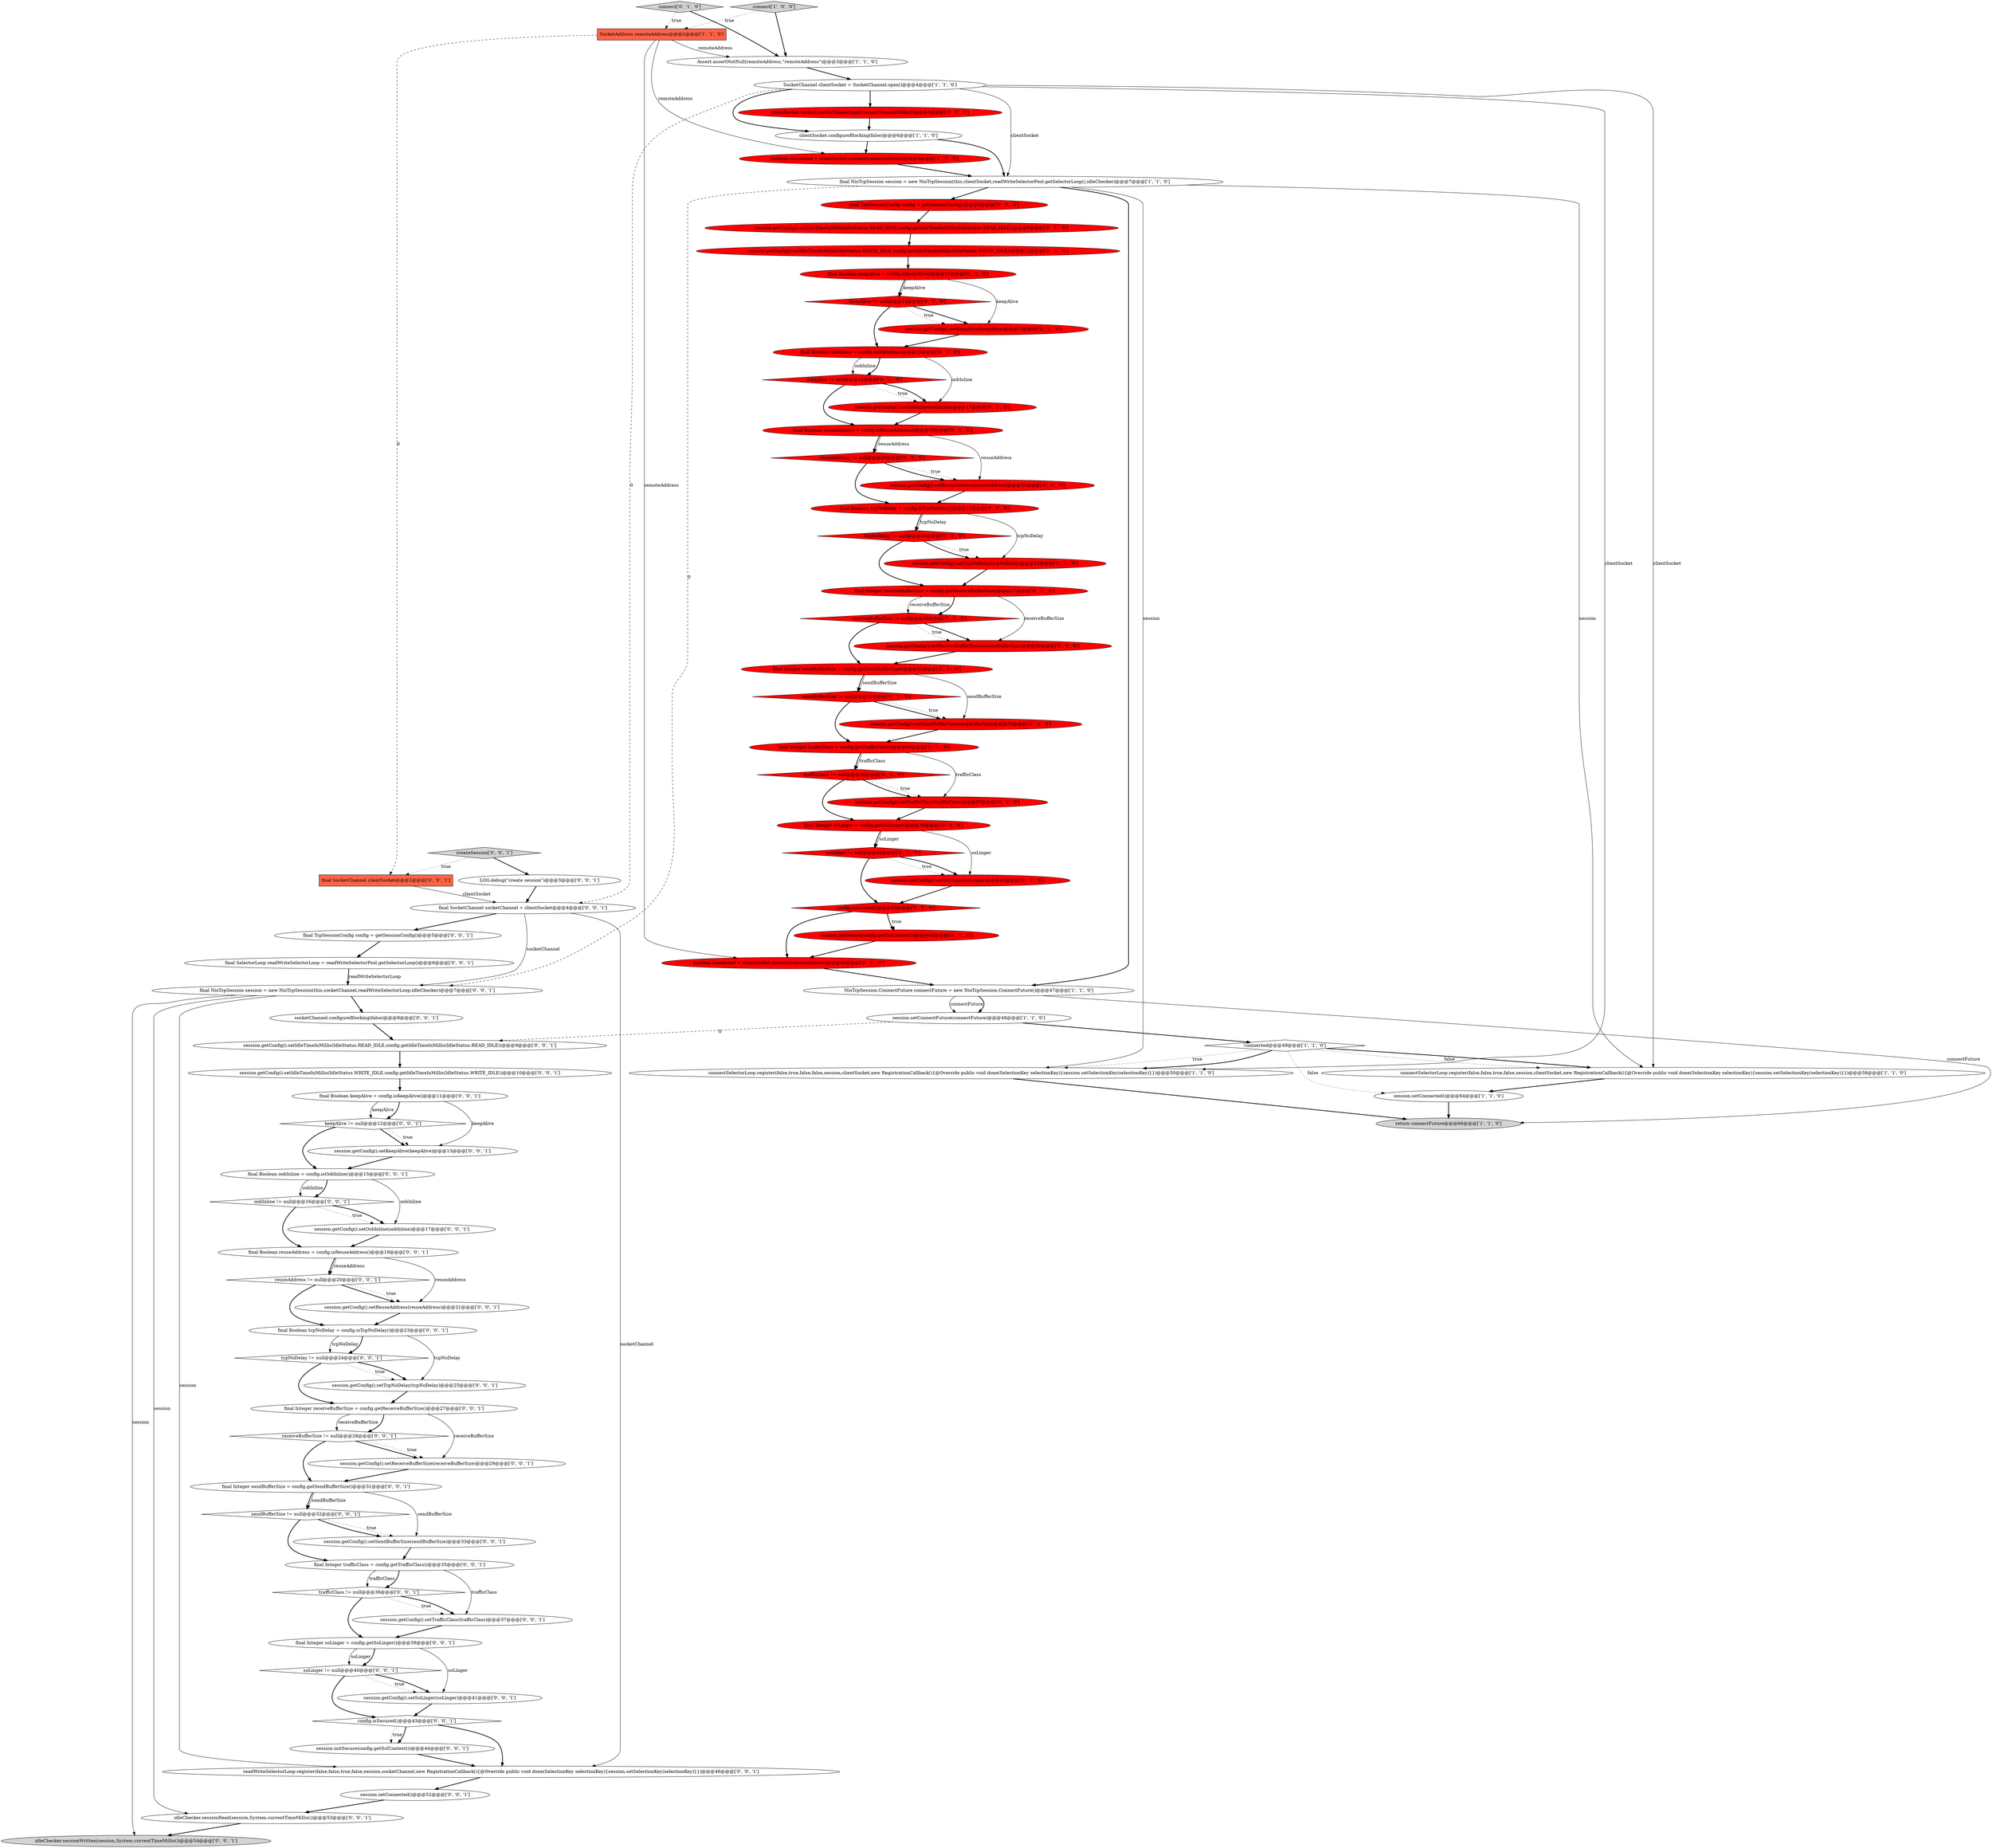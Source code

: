 digraph {
15 [style = filled, label = "session.getConfig().setSoLinger(soLinger)@@@41@@@['0', '1', '0']", fillcolor = red, shape = ellipse image = "AAA1AAABBB2BBB"];
45 [style = filled, label = "reuseAddress != null@@@20@@@['0', '1', '0']", fillcolor = red, shape = diamond image = "AAA1AAABBB2BBB"];
39 [style = filled, label = "keepAlive != null@@@12@@@['0', '1', '0']", fillcolor = red, shape = diamond image = "AAA1AAABBB2BBB"];
80 [style = filled, label = "oobInline != null@@@16@@@['0', '0', '1']", fillcolor = white, shape = diamond image = "AAA0AAABBB3BBB"];
21 [style = filled, label = "session.getConfig().setTrafficClass(trafficClass)@@@37@@@['0', '1', '0']", fillcolor = red, shape = ellipse image = "AAA1AAABBB2BBB"];
19 [style = filled, label = "session.getConfig().setOobInline(oobInline)@@@17@@@['0', '1', '0']", fillcolor = red, shape = ellipse image = "AAA1AAABBB2BBB"];
50 [style = filled, label = "idleChecker.sessionRead(session,System.currentTimeMillis())@@@53@@@['0', '0', '1']", fillcolor = white, shape = ellipse image = "AAA0AAABBB3BBB"];
62 [style = filled, label = "session.initSecure(config.getSslContext())@@@44@@@['0', '0', '1']", fillcolor = white, shape = ellipse image = "AAA0AAABBB3BBB"];
58 [style = filled, label = "createSession['0', '0', '1']", fillcolor = lightgray, shape = diamond image = "AAA0AAABBB3BBB"];
71 [style = filled, label = "keepAlive != null@@@12@@@['0', '0', '1']", fillcolor = white, shape = diamond image = "AAA0AAABBB3BBB"];
2 [style = filled, label = "boolean connected = clientSocket.connect(remoteAddress)@@@6@@@['1', '0', '0']", fillcolor = red, shape = ellipse image = "AAA1AAABBB1BBB"];
1 [style = filled, label = "session.setConnectFuture(connectFuture)@@@48@@@['1', '1', '0']", fillcolor = white, shape = ellipse image = "AAA0AAABBB1BBB"];
63 [style = filled, label = "session.getConfig().setReceiveBufferSize(receiveBufferSize)@@@29@@@['0', '0', '1']", fillcolor = white, shape = ellipse image = "AAA0AAABBB3BBB"];
11 [style = filled, label = "final NioTcpSession session = new NioTcpSession(this,clientSocket,readWriteSelectorPool.getSelectorLoop(),idleChecker)@@@7@@@['1', '1', '0']", fillcolor = white, shape = ellipse image = "AAA0AAABBB1BBB"];
53 [style = filled, label = "readWriteSelectorLoop.register(false,false,true,false,session,socketChannel,new RegistrationCallback(){@Override public void done(SelectionKey selectionKey){session.setSelectionKey(selectionKey)}})@@@46@@@['0', '0', '1']", fillcolor = white, shape = ellipse image = "AAA0AAABBB3BBB"];
40 [style = filled, label = "final Integer trafficClass = config.getTrafficClass()@@@35@@@['0', '1', '0']", fillcolor = red, shape = ellipse image = "AAA1AAABBB2BBB"];
56 [style = filled, label = "tcpNoDelay != null@@@24@@@['0', '0', '1']", fillcolor = white, shape = diamond image = "AAA0AAABBB3BBB"];
69 [style = filled, label = "config.isSecured()@@@43@@@['0', '0', '1']", fillcolor = white, shape = diamond image = "AAA0AAABBB3BBB"];
55 [style = filled, label = "final NioTcpSession session = new NioTcpSession(this,socketChannel,readWriteSelectorLoop,idleChecker)@@@7@@@['0', '0', '1']", fillcolor = white, shape = ellipse image = "AAA0AAABBB3BBB"];
6 [style = filled, label = "NioTcpSession.ConnectFuture connectFuture = new NioTcpSession.ConnectFuture()@@@47@@@['1', '1', '0']", fillcolor = white, shape = ellipse image = "AAA0AAABBB1BBB"];
8 [style = filled, label = "connectSelectorLoop.register(false,false,true,false,session,clientSocket,new RegistrationCallback(){@Override public void done(SelectionKey selectionKey){session.setSelectionKey(selectionKey)}})@@@58@@@['1', '1', '0']", fillcolor = white, shape = ellipse image = "AAA0AAABBB1BBB"];
38 [style = filled, label = "session.getConfig().setSendBufferSize(sendBufferSize)@@@33@@@['0', '1', '0']", fillcolor = red, shape = ellipse image = "AAA1AAABBB2BBB"];
7 [style = filled, label = "connect['1', '0', '0']", fillcolor = lightgray, shape = diamond image = "AAA0AAABBB1BBB"];
42 [style = filled, label = "connect['0', '1', '0']", fillcolor = lightgray, shape = diamond image = "AAA0AAABBB2BBB"];
17 [style = filled, label = "final TcpSessionConfig config = getSessionConfig()@@@8@@@['0', '1', '0']", fillcolor = red, shape = ellipse image = "AAA1AAABBB2BBB"];
4 [style = filled, label = "return connectFuture@@@66@@@['1', '1', '0']", fillcolor = lightgray, shape = ellipse image = "AAA0AAABBB1BBB"];
49 [style = filled, label = "final Integer receiveBufferSize = config.getReceiveBufferSize()@@@27@@@['0', '0', '1']", fillcolor = white, shape = ellipse image = "AAA0AAABBB3BBB"];
81 [style = filled, label = "session.getConfig().setSendBufferSize(sendBufferSize)@@@33@@@['0', '0', '1']", fillcolor = white, shape = ellipse image = "AAA0AAABBB3BBB"];
79 [style = filled, label = "final Boolean oobInline = config.isOobInline()@@@15@@@['0', '0', '1']", fillcolor = white, shape = ellipse image = "AAA0AAABBB3BBB"];
75 [style = filled, label = "soLinger != null@@@40@@@['0', '0', '1']", fillcolor = white, shape = diamond image = "AAA0AAABBB3BBB"];
28 [style = filled, label = "final Boolean tcpNoDelay = config.isTcpNoDelay()@@@23@@@['0', '1', '0']", fillcolor = red, shape = ellipse image = "AAA1AAABBB2BBB"];
48 [style = filled, label = "session.getConfig().setTcpNoDelay(tcpNoDelay)@@@25@@@['0', '0', '1']", fillcolor = white, shape = ellipse image = "AAA0AAABBB3BBB"];
24 [style = filled, label = "final Boolean keepAlive = config.isKeepAlive()@@@11@@@['0', '1', '0']", fillcolor = red, shape = ellipse image = "AAA1AAABBB2BBB"];
77 [style = filled, label = "session.getConfig().setOobInline(oobInline)@@@17@@@['0', '0', '1']", fillcolor = white, shape = ellipse image = "AAA0AAABBB3BBB"];
5 [style = filled, label = "Assert.assertNotNull(remoteAddress,\"remoteAddress\")@@@3@@@['1', '1', '0']", fillcolor = white, shape = ellipse image = "AAA0AAABBB1BBB"];
60 [style = filled, label = "session.getConfig().setIdleTimeInMillis(IdleStatus.WRITE_IDLE,config.getIdleTimeInMillis(IdleStatus.WRITE_IDLE))@@@10@@@['0', '0', '1']", fillcolor = white, shape = ellipse image = "AAA0AAABBB3BBB"];
14 [style = filled, label = "tcpNoDelay != null@@@24@@@['0', '1', '0']", fillcolor = red, shape = diamond image = "AAA1AAABBB2BBB"];
51 [style = filled, label = "trafficClass != null@@@36@@@['0', '0', '1']", fillcolor = white, shape = diamond image = "AAA0AAABBB3BBB"];
67 [style = filled, label = "final Integer soLinger = config.getSoLinger()@@@39@@@['0', '0', '1']", fillcolor = white, shape = ellipse image = "AAA0AAABBB3BBB"];
54 [style = filled, label = "final SocketChannel socketChannel = clientSocket@@@4@@@['0', '0', '1']", fillcolor = white, shape = ellipse image = "AAA0AAABBB3BBB"];
31 [style = filled, label = "sendBufferSize != null@@@32@@@['0', '1', '0']", fillcolor = red, shape = diamond image = "AAA1AAABBB2BBB"];
10 [style = filled, label = "clientSocket.configureBlocking(false)@@@6@@@['1', '1', '0']", fillcolor = white, shape = ellipse image = "AAA0AAABBB1BBB"];
12 [style = filled, label = "SocketChannel clientSocket = SocketChannel.open()@@@4@@@['1', '1', '0']", fillcolor = white, shape = ellipse image = "AAA0AAABBB1BBB"];
44 [style = filled, label = "session.getConfig().setTcpNoDelay(tcpNoDelay)@@@25@@@['0', '1', '0']", fillcolor = red, shape = ellipse image = "AAA1AAABBB2BBB"];
9 [style = filled, label = "SocketAddress remoteAddress@@@2@@@['1', '1', '0']", fillcolor = tomato, shape = box image = "AAA0AAABBB1BBB"];
23 [style = filled, label = "session.getConfig().setKeepAlive(keepAlive)@@@13@@@['0', '1', '0']", fillcolor = red, shape = ellipse image = "AAA1AAABBB2BBB"];
35 [style = filled, label = "boolean connected = clientSocket.connect(remoteAddress)@@@46@@@['0', '1', '0']", fillcolor = red, shape = ellipse image = "AAA1AAABBB2BBB"];
73 [style = filled, label = "LOG.debug(\"create session\")@@@3@@@['0', '0', '1']", fillcolor = white, shape = ellipse image = "AAA0AAABBB3BBB"];
85 [style = filled, label = "final Integer trafficClass = config.getTrafficClass()@@@35@@@['0', '0', '1']", fillcolor = white, shape = ellipse image = "AAA0AAABBB3BBB"];
34 [style = filled, label = "session.getConfig().setReuseAddress(reuseAddress)@@@21@@@['0', '1', '0']", fillcolor = red, shape = ellipse image = "AAA1AAABBB2BBB"];
20 [style = filled, label = "session.initSecure(config.getSslContext())@@@44@@@['0', '1', '0']", fillcolor = red, shape = ellipse image = "AAA1AAABBB2BBB"];
25 [style = filled, label = "config.isSecured()@@@43@@@['0', '1', '0']", fillcolor = red, shape = diamond image = "AAA1AAABBB2BBB"];
68 [style = filled, label = "session.getConfig().setTrafficClass(trafficClass)@@@37@@@['0', '0', '1']", fillcolor = white, shape = ellipse image = "AAA0AAABBB3BBB"];
43 [style = filled, label = "receiveBufferSize != null@@@28@@@['0', '1', '0']", fillcolor = red, shape = diamond image = "AAA1AAABBB2BBB"];
29 [style = filled, label = "session.getConfig().setIdleTimeInMillis(IdleStatus.READ_IDLE,config.getIdleTimeInMillis(IdleStatus.READ_IDLE))@@@9@@@['0', '1', '0']", fillcolor = red, shape = ellipse image = "AAA1AAABBB2BBB"];
16 [style = filled, label = "trafficClass != null@@@36@@@['0', '1', '0']", fillcolor = red, shape = diamond image = "AAA1AAABBB2BBB"];
66 [style = filled, label = "idleChecker.sessionWritten(session,System.currentTimeMillis())@@@54@@@['0', '0', '1']", fillcolor = lightgray, shape = ellipse image = "AAA0AAABBB3BBB"];
74 [style = filled, label = "sendBufferSize != null@@@32@@@['0', '0', '1']", fillcolor = white, shape = diamond image = "AAA0AAABBB3BBB"];
26 [style = filled, label = "oobInline != null@@@16@@@['0', '1', '0']", fillcolor = red, shape = diamond image = "AAA1AAABBB2BBB"];
72 [style = filled, label = "session.setConnected()@@@52@@@['0', '0', '1']", fillcolor = white, shape = ellipse image = "AAA0AAABBB3BBB"];
41 [style = filled, label = "clientSocket.socket().setSoTimeout(getConnectTimeoutMillis())@@@5@@@['0', '1', '0']", fillcolor = red, shape = ellipse image = "AAA1AAABBB2BBB"];
13 [style = filled, label = "connectSelectorLoop.register(false,true,false,false,session,clientSocket,new RegistrationCallback(){@Override public void done(SelectionKey selectionKey){session.setSelectionKey(selectionKey)}})@@@50@@@['1', '1', '0']", fillcolor = white, shape = ellipse image = "AAA0AAABBB1BBB"];
64 [style = filled, label = "final SocketChannel clientSocket@@@2@@@['0', '0', '1']", fillcolor = tomato, shape = box image = "AAA0AAABBB3BBB"];
27 [style = filled, label = "session.getConfig().setIdleTimeInMillis(IdleStatus.WRITE_IDLE,config.getIdleTimeInMillis(IdleStatus.WRITE_IDLE))@@@10@@@['0', '1', '0']", fillcolor = red, shape = ellipse image = "AAA1AAABBB2BBB"];
32 [style = filled, label = "soLinger != null@@@40@@@['0', '1', '0']", fillcolor = red, shape = diamond image = "AAA1AAABBB2BBB"];
76 [style = filled, label = "session.getConfig().setIdleTimeInMillis(IdleStatus.READ_IDLE,config.getIdleTimeInMillis(IdleStatus.READ_IDLE))@@@9@@@['0', '0', '1']", fillcolor = white, shape = ellipse image = "AAA0AAABBB3BBB"];
70 [style = filled, label = "final Boolean keepAlive = config.isKeepAlive()@@@11@@@['0', '0', '1']", fillcolor = white, shape = ellipse image = "AAA0AAABBB3BBB"];
57 [style = filled, label = "final TcpSessionConfig config = getSessionConfig()@@@5@@@['0', '0', '1']", fillcolor = white, shape = ellipse image = "AAA0AAABBB3BBB"];
33 [style = filled, label = "final Boolean oobInline = config.isOobInline()@@@15@@@['0', '1', '0']", fillcolor = red, shape = ellipse image = "AAA1AAABBB2BBB"];
84 [style = filled, label = "reuseAddress != null@@@20@@@['0', '0', '1']", fillcolor = white, shape = diamond image = "AAA0AAABBB3BBB"];
47 [style = filled, label = "session.getConfig().setSoLinger(soLinger)@@@41@@@['0', '0', '1']", fillcolor = white, shape = ellipse image = "AAA0AAABBB3BBB"];
82 [style = filled, label = "final Boolean tcpNoDelay = config.isTcpNoDelay()@@@23@@@['0', '0', '1']", fillcolor = white, shape = ellipse image = "AAA0AAABBB3BBB"];
65 [style = filled, label = "final Boolean reuseAddress = config.isReuseAddress()@@@19@@@['0', '0', '1']", fillcolor = white, shape = ellipse image = "AAA0AAABBB3BBB"];
61 [style = filled, label = "receiveBufferSize != null@@@28@@@['0', '0', '1']", fillcolor = white, shape = diamond image = "AAA0AAABBB3BBB"];
59 [style = filled, label = "final SelectorLoop readWriteSelectorLoop = readWriteSelectorPool.getSelectorLoop()@@@6@@@['0', '0', '1']", fillcolor = white, shape = ellipse image = "AAA0AAABBB3BBB"];
78 [style = filled, label = "final Integer sendBufferSize = config.getSendBufferSize()@@@31@@@['0', '0', '1']", fillcolor = white, shape = ellipse image = "AAA0AAABBB3BBB"];
36 [style = filled, label = "session.getConfig().setReceiveBufferSize(receiveBufferSize)@@@29@@@['0', '1', '0']", fillcolor = red, shape = ellipse image = "AAA1AAABBB2BBB"];
37 [style = filled, label = "final Boolean reuseAddress = config.isReuseAddress()@@@19@@@['0', '1', '0']", fillcolor = red, shape = ellipse image = "AAA1AAABBB2BBB"];
22 [style = filled, label = "final Integer sendBufferSize = config.getSendBufferSize()@@@31@@@['0', '1', '0']", fillcolor = red, shape = ellipse image = "AAA1AAABBB2BBB"];
83 [style = filled, label = "socketChannel.configureBlocking(false)@@@8@@@['0', '0', '1']", fillcolor = white, shape = ellipse image = "AAA0AAABBB3BBB"];
46 [style = filled, label = "session.getConfig().setKeepAlive(keepAlive)@@@13@@@['0', '0', '1']", fillcolor = white, shape = ellipse image = "AAA0AAABBB3BBB"];
3 [style = filled, label = "session.setConnected()@@@64@@@['1', '1', '0']", fillcolor = white, shape = ellipse image = "AAA0AAABBB1BBB"];
18 [style = filled, label = "final Integer soLinger = config.getSoLinger()@@@39@@@['0', '1', '0']", fillcolor = red, shape = ellipse image = "AAA1AAABBB2BBB"];
0 [style = filled, label = "!connected@@@49@@@['1', '1', '0']", fillcolor = white, shape = diamond image = "AAA0AAABBB1BBB"];
30 [style = filled, label = "final Integer receiveBufferSize = config.getReceiveBufferSize()@@@27@@@['0', '1', '0']", fillcolor = red, shape = ellipse image = "AAA1AAABBB2BBB"];
52 [style = filled, label = "session.getConfig().setReuseAddress(reuseAddress)@@@21@@@['0', '0', '1']", fillcolor = white, shape = ellipse image = "AAA0AAABBB3BBB"];
51->67 [style = bold, label=""];
85->51 [style = solid, label="trafficClass"];
33->19 [style = solid, label="oobInline"];
0->13 [style = bold, label=""];
15->25 [style = bold, label=""];
54->57 [style = bold, label=""];
9->35 [style = solid, label="remoteAddress"];
75->47 [style = dotted, label="true"];
65->84 [style = bold, label=""];
73->54 [style = bold, label=""];
24->39 [style = bold, label=""];
47->69 [style = bold, label=""];
26->19 [style = dotted, label="true"];
74->85 [style = bold, label=""];
24->23 [style = solid, label="keepAlive"];
12->11 [style = solid, label="clientSocket"];
82->48 [style = solid, label="tcpNoDelay"];
57->59 [style = bold, label=""];
74->81 [style = dotted, label="true"];
25->35 [style = bold, label=""];
9->64 [style = dashed, label="0"];
3->4 [style = bold, label=""];
58->73 [style = bold, label=""];
21->18 [style = bold, label=""];
28->14 [style = bold, label=""];
85->68 [style = solid, label="trafficClass"];
14->44 [style = dotted, label="true"];
12->10 [style = bold, label=""];
76->60 [style = bold, label=""];
23->33 [style = bold, label=""];
40->16 [style = bold, label=""];
80->77 [style = dotted, label="true"];
62->53 [style = bold, label=""];
67->75 [style = solid, label="soLinger"];
70->71 [style = bold, label=""];
0->3 [style = dotted, label="false"];
39->23 [style = bold, label=""];
32->25 [style = bold, label=""];
0->8 [style = bold, label=""];
18->32 [style = bold, label=""];
75->47 [style = bold, label=""];
31->40 [style = bold, label=""];
50->66 [style = bold, label=""];
69->62 [style = dotted, label="true"];
24->39 [style = solid, label="keepAlive"];
56->48 [style = dotted, label="true"];
32->15 [style = dotted, label="true"];
10->11 [style = bold, label=""];
82->56 [style = solid, label="tcpNoDelay"];
78->81 [style = solid, label="sendBufferSize"];
48->49 [style = bold, label=""];
14->30 [style = bold, label=""];
84->52 [style = bold, label=""];
63->78 [style = bold, label=""];
64->54 [style = solid, label="clientSocket"];
60->70 [style = bold, label=""];
71->79 [style = bold, label=""];
18->32 [style = solid, label="soLinger"];
30->43 [style = solid, label="receiveBufferSize"];
79->80 [style = solid, label="oobInline"];
75->69 [style = bold, label=""];
40->16 [style = solid, label="trafficClass"];
1->0 [style = bold, label=""];
52->82 [style = bold, label=""];
65->84 [style = solid, label="reuseAddress"];
67->47 [style = solid, label="soLinger"];
72->50 [style = bold, label=""];
19->37 [style = bold, label=""];
18->15 [style = solid, label="soLinger"];
69->62 [style = bold, label=""];
12->41 [style = bold, label=""];
29->27 [style = bold, label=""];
54->55 [style = solid, label="socketChannel"];
7->5 [style = bold, label=""];
71->46 [style = bold, label=""];
71->46 [style = dotted, label="true"];
6->1 [style = solid, label="connectFuture"];
54->53 [style = solid, label="socketChannel"];
43->22 [style = bold, label=""];
25->20 [style = dotted, label="true"];
59->55 [style = solid, label="readWriteSelectorLoop"];
40->21 [style = solid, label="trafficClass"];
59->55 [style = bold, label=""];
11->17 [style = bold, label=""];
26->37 [style = bold, label=""];
56->48 [style = bold, label=""];
10->2 [style = bold, label=""];
37->45 [style = bold, label=""];
16->21 [style = dotted, label="true"];
70->46 [style = solid, label="keepAlive"];
37->34 [style = solid, label="reuseAddress"];
82->56 [style = bold, label=""];
22->38 [style = solid, label="sendBufferSize"];
77->65 [style = bold, label=""];
61->63 [style = bold, label=""];
44->30 [style = bold, label=""];
16->18 [style = bold, label=""];
28->44 [style = solid, label="tcpNoDelay"];
78->74 [style = bold, label=""];
61->78 [style = bold, label=""];
67->75 [style = bold, label=""];
55->53 [style = solid, label="session"];
33->26 [style = solid, label="oobInline"];
0->8 [style = dotted, label="false"];
51->68 [style = dotted, label="true"];
30->43 [style = bold, label=""];
55->66 [style = solid, label="session"];
9->5 [style = solid, label="remoteAddress"];
8->3 [style = bold, label=""];
43->36 [style = bold, label=""];
79->80 [style = bold, label=""];
45->34 [style = dotted, label="true"];
65->52 [style = solid, label="reuseAddress"];
31->38 [style = bold, label=""];
41->10 [style = bold, label=""];
28->14 [style = solid, label="tcpNoDelay"];
26->19 [style = bold, label=""];
49->61 [style = bold, label=""];
39->33 [style = bold, label=""];
33->26 [style = bold, label=""];
58->64 [style = dotted, label="true"];
34->28 [style = bold, label=""];
6->1 [style = bold, label=""];
39->23 [style = dotted, label="true"];
25->20 [style = bold, label=""];
11->8 [style = solid, label="session"];
46->79 [style = bold, label=""];
12->54 [style = dashed, label="0"];
85->51 [style = bold, label=""];
12->13 [style = solid, label="clientSocket"];
69->53 [style = bold, label=""];
53->72 [style = bold, label=""];
70->71 [style = solid, label="keepAlive"];
49->61 [style = solid, label="receiveBufferSize"];
83->76 [style = bold, label=""];
27->24 [style = bold, label=""];
11->55 [style = dashed, label="0"];
61->63 [style = dotted, label="true"];
38->40 [style = bold, label=""];
43->36 [style = dotted, label="true"];
84->52 [style = dotted, label="true"];
11->13 [style = solid, label="session"];
78->74 [style = solid, label="sendBufferSize"];
2->11 [style = bold, label=""];
9->2 [style = solid, label="remoteAddress"];
6->4 [style = solid, label="connectFuture"];
56->49 [style = bold, label=""];
0->13 [style = dotted, label="true"];
80->65 [style = bold, label=""];
68->67 [style = bold, label=""];
81->85 [style = bold, label=""];
35->6 [style = bold, label=""];
11->6 [style = bold, label=""];
12->8 [style = solid, label="clientSocket"];
51->68 [style = bold, label=""];
22->31 [style = bold, label=""];
55->50 [style = solid, label="session"];
84->82 [style = bold, label=""];
45->28 [style = bold, label=""];
7->9 [style = dotted, label="true"];
14->44 [style = bold, label=""];
74->81 [style = bold, label=""];
55->83 [style = bold, label=""];
49->63 [style = solid, label="receiveBufferSize"];
5->12 [style = bold, label=""];
37->45 [style = solid, label="reuseAddress"];
16->21 [style = bold, label=""];
42->9 [style = dotted, label="true"];
31->38 [style = dotted, label="true"];
22->31 [style = solid, label="sendBufferSize"];
1->76 [style = dashed, label="0"];
32->15 [style = bold, label=""];
80->77 [style = bold, label=""];
79->77 [style = solid, label="oobInline"];
20->35 [style = bold, label=""];
30->36 [style = solid, label="receiveBufferSize"];
42->5 [style = bold, label=""];
17->29 [style = bold, label=""];
45->34 [style = bold, label=""];
13->4 [style = bold, label=""];
36->22 [style = bold, label=""];
}
